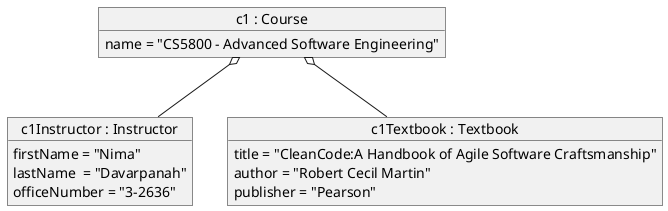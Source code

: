 @startuml
'https://plantuml.com/object-diagram

object "c1Instructor : Instructor" as i1{
    firstName = "Nima"
    lastName  = "Davarpanah"
    officeNumber = "3-2636"
}

object "c1Textbook : Textbook" as t1 {
  title = "CleanCode:A Handbook of Agile Software Craftsmanship"
  author = "Robert Cecil Martin"
  publisher = "Pearson"
}

object "c1 : Course" as c1 {
    name = "CS5800 - Advanced Software Engineering"
}

' Aggregation relationships
c1 o-- i1
c1 o-- t1

@enduml

